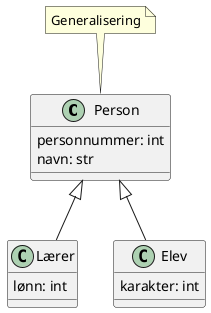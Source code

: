 @startuml person
class Person {
    personnummer: int
    navn: str
}

class Lærer {
    lønn: int
}

class Elev {
    karakter: int
}
note top of Person: Generalisering
    
Person <|-- Lærer
Person <|-- Elev
@enduml
